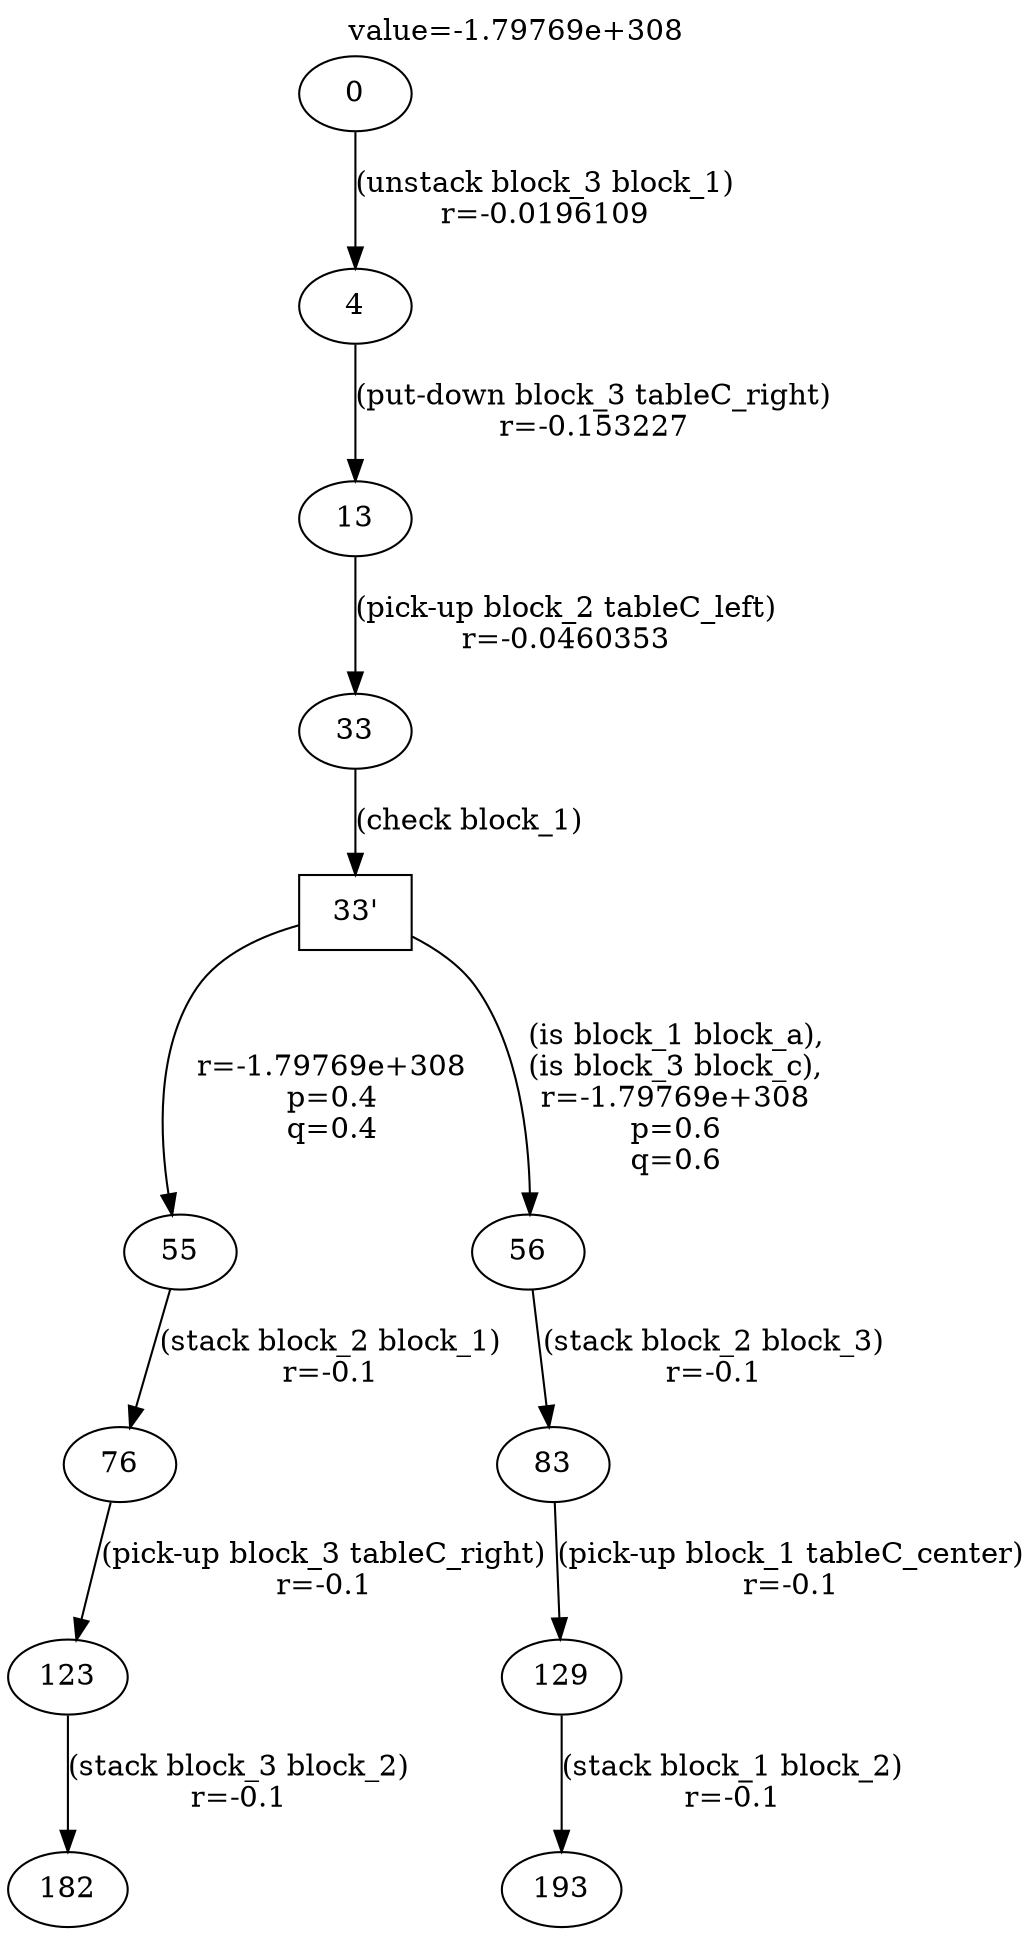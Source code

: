 digraph g{
label="value=-1.79769e+308"
labelloc=top
0->4 [ label="(unstack block_3 block_1)
r=-0.0196109" ];
4->13 [ label="(put-down block_3 tableC_right)
r=-0.153227" ];
13->33 [ label="(pick-up block_2 tableC_left)
r=-0.0460353" ];
"33'" [ shape=box ] ;
33->"33'" [ label="(check block_1)" ];
"33'"->55 [ label="
r=-1.79769e+308
p=0.4
q=0.4" ];
55->76 [ label="(stack block_2 block_1)
r=-0.1" ];
76->123 [ label="(pick-up block_3 tableC_right)
r=-0.1" ];
123->182 [ label="(stack block_3 block_2)
r=-0.1" ];
"33'"->56 [ label="
(is block_1 block_a),
(is block_3 block_c),
r=-1.79769e+308
p=0.6
q=0.6" ];
56->83 [ label="(stack block_2 block_3)
r=-0.1" ];
83->129 [ label="(pick-up block_1 tableC_center)
r=-0.1" ];
129->193 [ label="(stack block_1 block_2)
r=-0.1" ];
}
